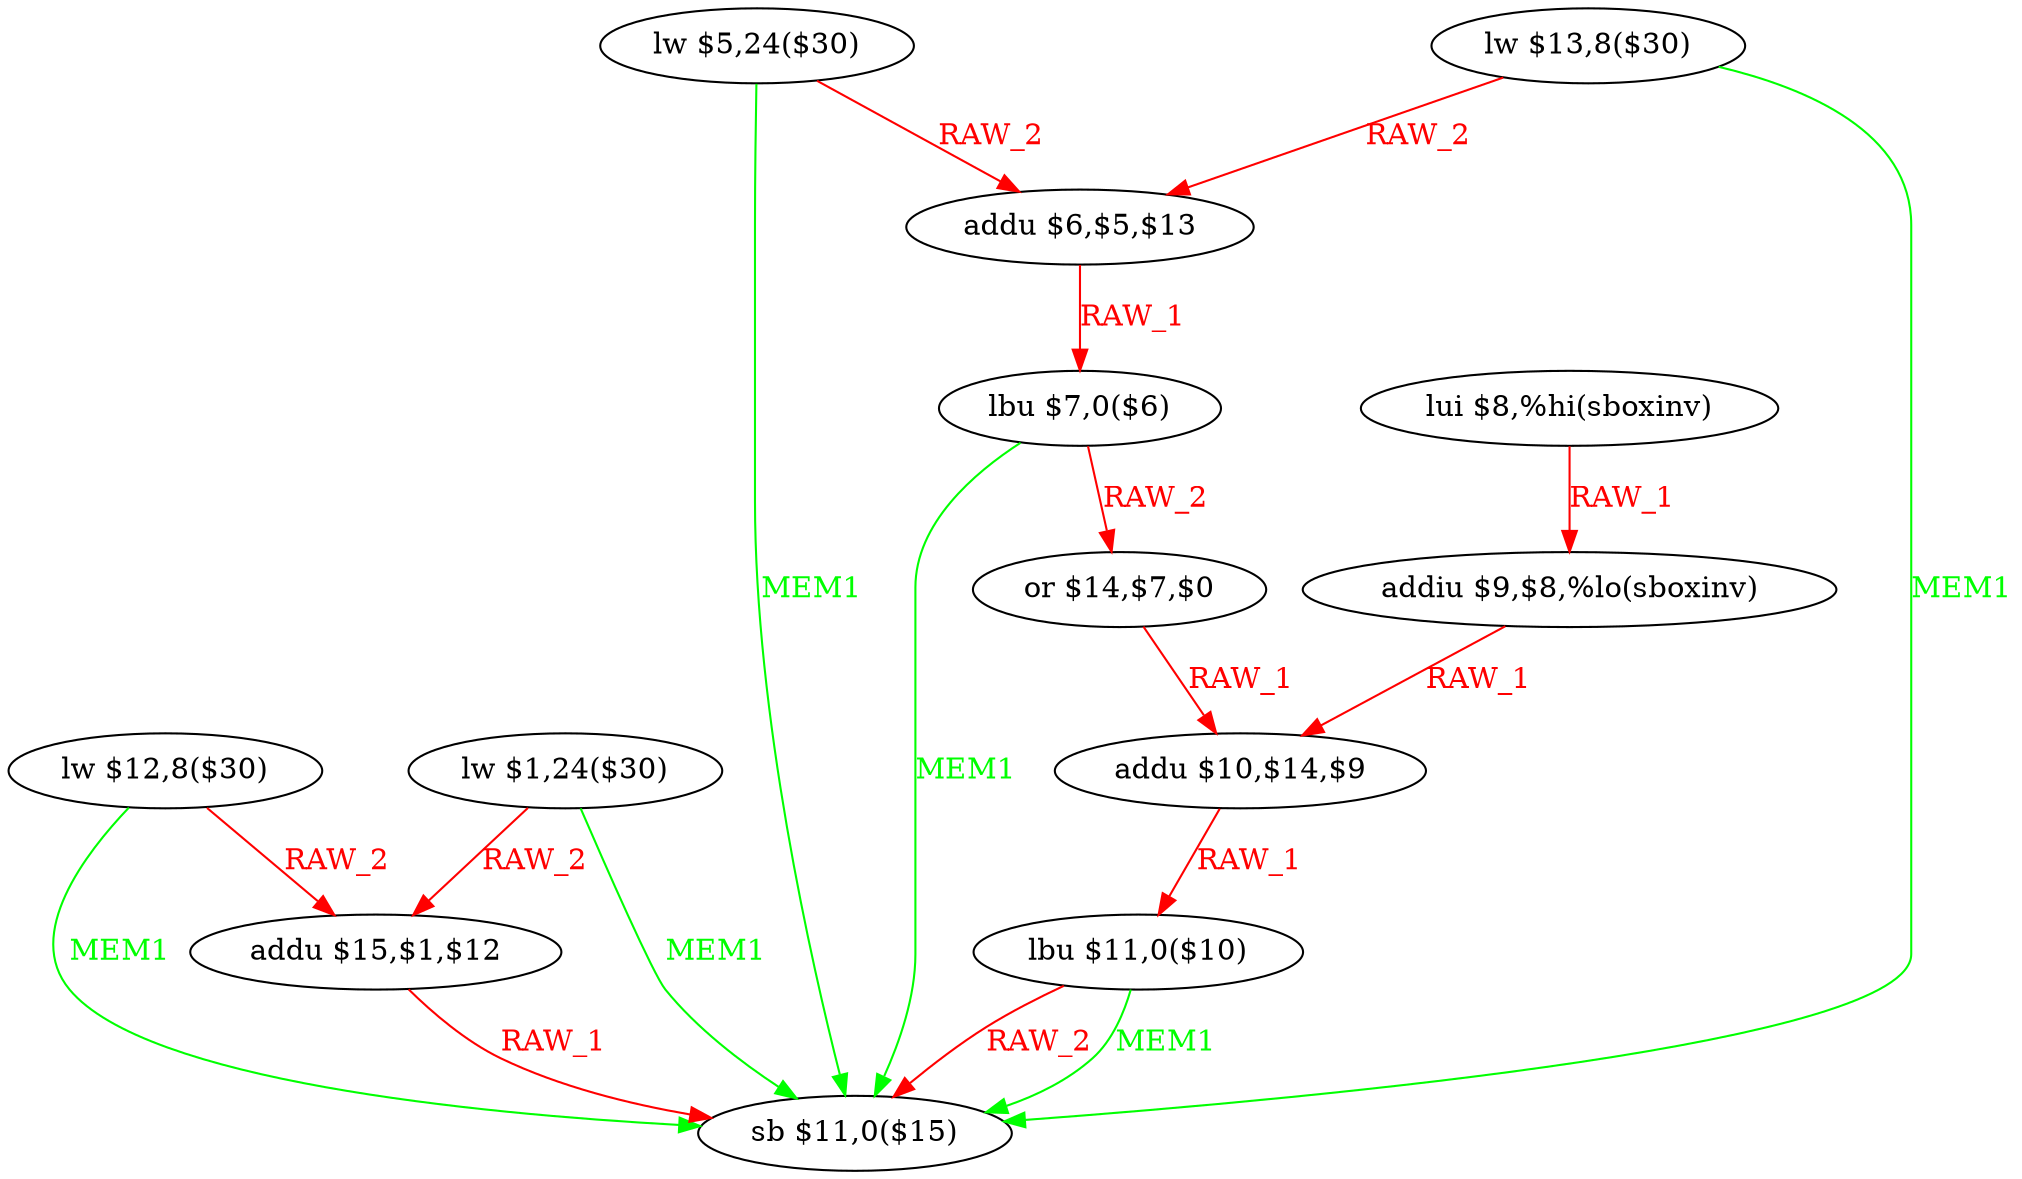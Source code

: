 digraph G1 {
node [shape = ellipse];
i0 [label = "lw $12,8($30)"] ;
i0 ->  i12 [color = green, fontcolor = green, label= "MEM1"];
i0 ->  i2 [color = red, fontcolor = red, label= "RAW_2"];
i12 [label = "sb $11,0($15)"] ;
i2 [label = "addu $15,$1,$12"] ;
i2 ->  i12 [color = red, fontcolor = red, label= "RAW_1"];
i1 [label = "lw $1,24($30)"] ;
i1 ->  i12 [color = green, fontcolor = green, label= "MEM1"];
i1 ->  i2 [color = red, fontcolor = red, label= "RAW_2"];
i3 [label = "lw $5,24($30)"] ;
i3 ->  i12 [color = green, fontcolor = green, label= "MEM1"];
i3 ->  i5 [color = red, fontcolor = red, label= "RAW_2"];
i5 [label = "addu $6,$5,$13"] ;
i5 ->  i6 [color = red, fontcolor = red, label= "RAW_1"];
i6 [label = "lbu $7,0($6)"] ;
i6 ->  i12 [color = green, fontcolor = green, label= "MEM1"];
i6 ->  i7 [color = red, fontcolor = red, label= "RAW_2"];
i7 [label = "or $14,$7,$0"] ;
i7 ->  i10 [color = red, fontcolor = red, label= "RAW_1"];
i10 [label = "addu $10,$14,$9"] ;
i10 ->  i11 [color = red, fontcolor = red, label= "RAW_1"];
i11 [label = "lbu $11,0($10)"] ;
i11 ->  i12 [color = red, fontcolor = red, label= "RAW_2"];
i11 ->  i12 [color = green, fontcolor = green, label= "MEM1"];
i4 [label = "lw $13,8($30)"] ;
i4 ->  i12 [color = green, fontcolor = green, label= "MEM1"];
i4 ->  i5 [color = red, fontcolor = red, label= "RAW_2"];
i8 [label = "lui $8,%hi(sboxinv)"] ;
i8 ->  i9 [color = red, fontcolor = red, label= "RAW_1"];
i9 [label = "addiu $9,$8,%lo(sboxinv)"] ;
i9 ->  i10 [color = red, fontcolor = red, label= "RAW_1"];
}
